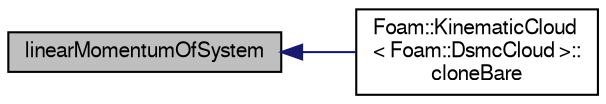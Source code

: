 digraph "linearMomentumOfSystem"
{
  bgcolor="transparent";
  edge [fontname="FreeSans",fontsize="10",labelfontname="FreeSans",labelfontsize="10"];
  node [fontname="FreeSans",fontsize="10",shape=record];
  rankdir="LR";
  Node141 [label="linearMomentumOfSystem",height=0.2,width=0.4,color="black", fillcolor="grey75", style="filled", fontcolor="black"];
  Node141 -> Node142 [dir="back",color="midnightblue",fontsize="10",style="solid",fontname="FreeSans"];
  Node142 [label="Foam::KinematicCloud\l\< Foam::DsmcCloud \>::\lcloneBare",height=0.2,width=0.4,color="black",URL="$a23786.html#a519c85b79b984c70934c244a934588ca",tooltip="Construct and return bare clone based on (this) with new name. "];
}
